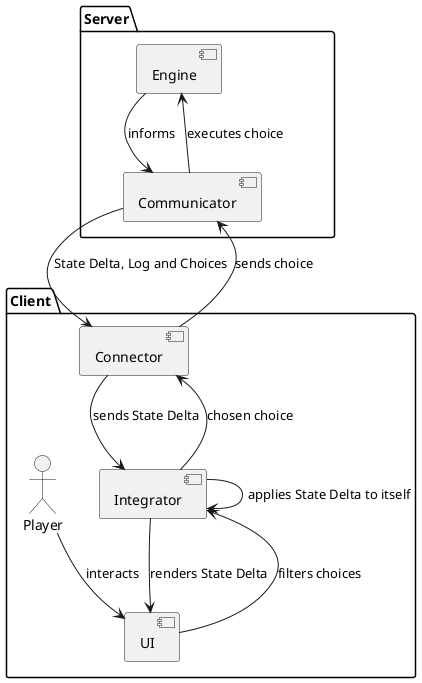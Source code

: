 @startuml Client-Server Architecture

package Server as SERVER {
  component Engine as ENGINE
  component Communicator as COMMUNICATOR
}

package Client as CLIENT {
  component Connector as CONNECTOR
  component Integrator as INTEGRATOR
  component UI as UI
  
  actor Player as PLAYER
}

COMMUNICATOR --> CONNECTOR : State Delta, Log and Choices
CONNECTOR --> INTEGRATOR : sends State Delta
INTEGRATOR --> INTEGRATOR : applies State Delta to itself
INTEGRATOR --> UI : renders State Delta

PLAYER --> UI : interacts
UI --> INTEGRATOR : filters choices
INTEGRATOR --> CONNECTOR : chosen choice
CONNECTOR --> COMMUNICATOR : sends choice
COMMUNICATOR --> ENGINE : executes choice

ENGINE --> COMMUNICATOR : informs



@enduml